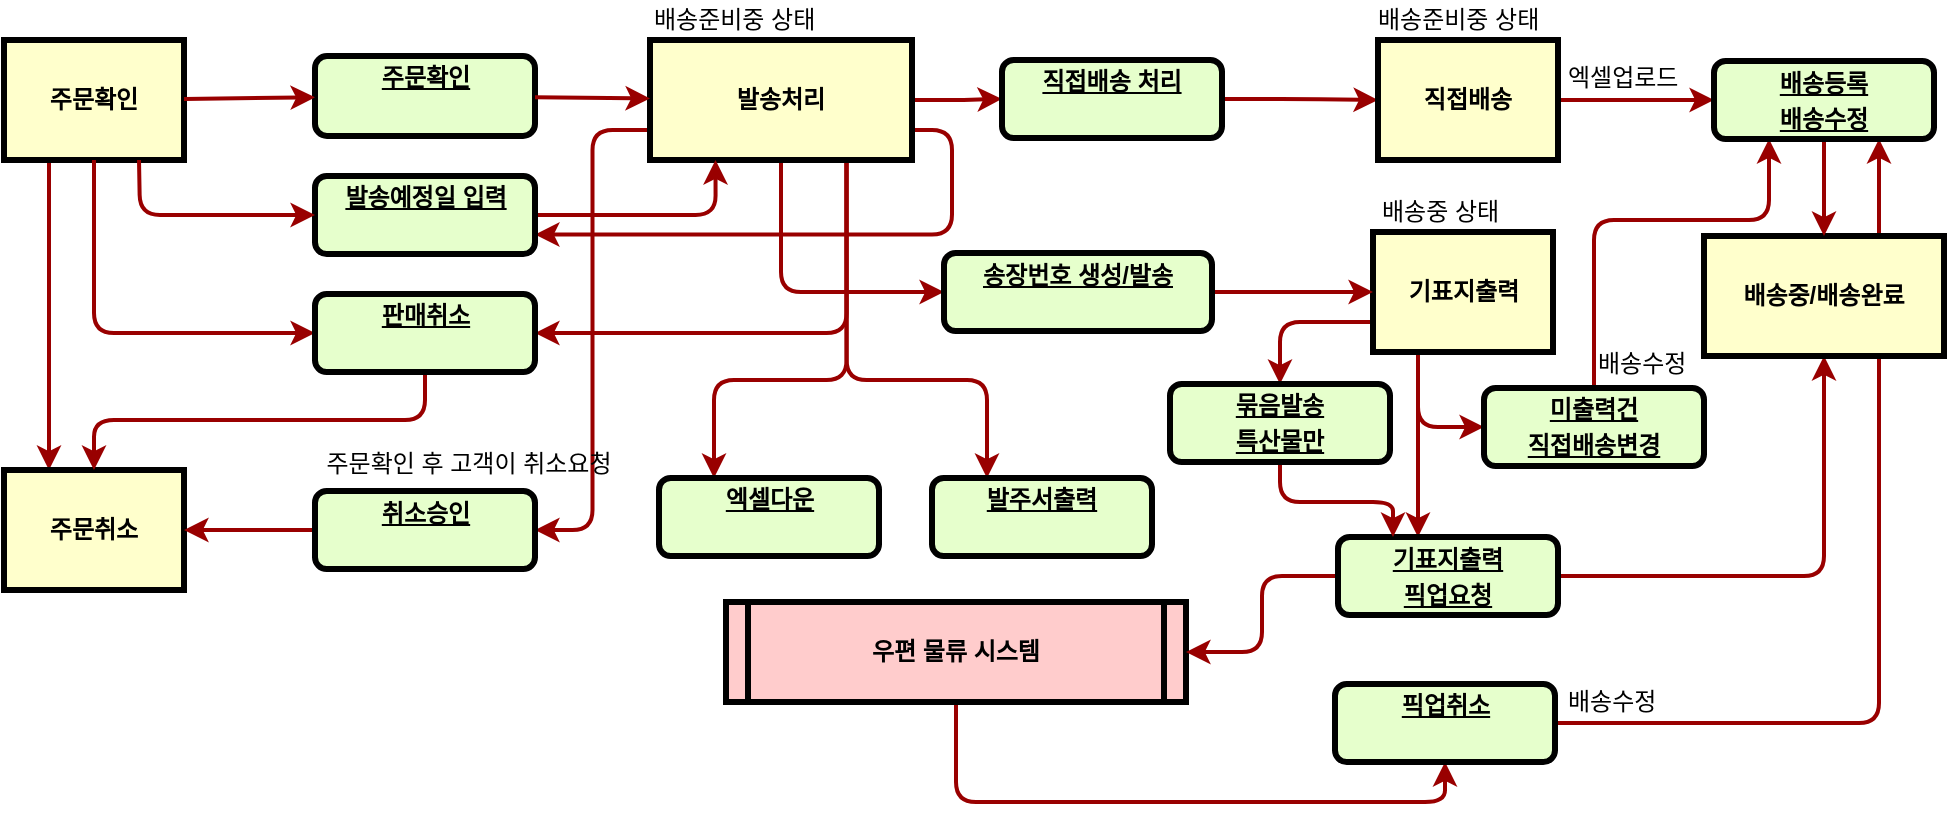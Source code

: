 <mxfile version="11.0.4" type="github"><diagram name="Page-1" id="c7558073-3199-34d8-9f00-42111426c3f3"><mxGraphModel dx="1422" dy="715" grid="1" gridSize="10" guides="1" tooltips="1" connect="1" arrows="1" fold="1" page="1" pageScale="1" pageWidth="826" pageHeight="1169" background="#ffffff" math="0" shadow="0"><root><mxCell id="0"/><mxCell id="1" parent="0"/><mxCell id="nNGcAi-yZG9pNtcUr5dK-130" style="edgeStyle=orthogonalEdgeStyle;rounded=1;orthogonalLoop=1;jettySize=auto;html=1;exitX=1;exitY=0.5;exitDx=0;exitDy=0;entryX=0.75;entryY=1;entryDx=0;entryDy=0;strokeColor=#990000;strokeWidth=2;" edge="1" parent="1" source="EwYn_cd6B115ygJJYq0A-139" target="EwYn_cd6B115ygJJYq0A-133"><mxGeometry relative="1" as="geometry"/></mxCell><mxCell id="nNGcAi-yZG9pNtcUr5dK-129" style="edgeStyle=orthogonalEdgeStyle;rounded=1;orthogonalLoop=1;jettySize=auto;html=1;exitX=0.5;exitY=0;exitDx=0;exitDy=0;entryX=0.25;entryY=1;entryDx=0;entryDy=0;strokeColor=#990000;strokeWidth=2;" edge="1" parent="1" source="nNGcAi-yZG9pNtcUr5dK-125" target="EwYn_cd6B115ygJJYq0A-133"><mxGeometry relative="1" as="geometry"><Array as="points"><mxPoint x="822" y="130"/><mxPoint x="910" y="130"/></Array></mxGeometry></mxCell><mxCell id="2" value="&lt;p style=&quot;margin: 4px 0px 0px ; text-align: center ; text-decoration: underline&quot;&gt;&lt;strong&gt;주문확인&lt;/strong&gt;&lt;/p&gt;&lt;p style=&quot;margin: 0px 0px 0px 8px&quot;&gt;&lt;/p&gt;" style="verticalAlign=middle;align=center;overflow=fill;fontSize=12;fontFamily=Helvetica;html=1;rounded=1;fontStyle=1;strokeWidth=3;fillColor=#E6FFCC" parent="1" vertex="1"><mxGeometry x="182.5" y="48" width="110" height="40" as="geometry"/></mxCell><mxCell id="EwYn_cd6B115ygJJYq0A-144" style="edgeStyle=orthogonalEdgeStyle;rounded=1;orthogonalLoop=1;jettySize=auto;html=1;exitX=1;exitY=0.5;exitDx=0;exitDy=0;entryX=0;entryY=0.5;entryDx=0;entryDy=0;strokeColor=#990000;strokeWidth=2;" parent="1" source="3" target="EwYn_cd6B115ygJJYq0A-103" edge="1"><mxGeometry relative="1" as="geometry"/></mxCell><mxCell id="EwYn_cd6B115ygJJYq0A-157" style="edgeStyle=orthogonalEdgeStyle;rounded=1;orthogonalLoop=1;jettySize=auto;html=1;exitX=0.5;exitY=1;exitDx=0;exitDy=0;entryX=0;entryY=0.5;entryDx=0;entryDy=0;strokeColor=#990000;strokeWidth=2;" parent="1" source="3" target="EwYn_cd6B115ygJJYq0A-106" edge="1"><mxGeometry relative="1" as="geometry"/></mxCell><mxCell id="EwYn_cd6B115ygJJYq0A-165" style="edgeStyle=orthogonalEdgeStyle;rounded=1;orthogonalLoop=1;jettySize=auto;html=1;exitX=0;exitY=0.75;exitDx=0;exitDy=0;entryX=1;entryY=0.5;entryDx=0;entryDy=0;strokeColor=#990000;strokeWidth=2;" parent="1" source="3" target="EwYn_cd6B115ygJJYq0A-120" edge="1"><mxGeometry relative="1" as="geometry"/></mxCell><mxCell id="nNGcAi-yZG9pNtcUr5dK-95" style="edgeStyle=orthogonalEdgeStyle;rounded=1;orthogonalLoop=1;jettySize=auto;html=1;exitX=0.75;exitY=1;exitDx=0;exitDy=0;entryX=1;entryY=0.5;entryDx=0;entryDy=0;strokeColor=#990000;strokeWidth=2;" edge="1" parent="1" source="3" target="EwYn_cd6B115ygJJYq0A-100"><mxGeometry relative="1" as="geometry"/></mxCell><mxCell id="nNGcAi-yZG9pNtcUr5dK-97" style="edgeStyle=orthogonalEdgeStyle;rounded=1;orthogonalLoop=1;jettySize=auto;html=1;exitX=1;exitY=0.75;exitDx=0;exitDy=0;entryX=1;entryY=0.75;entryDx=0;entryDy=0;strokeColor=#990000;strokeWidth=2;" edge="1" parent="1" source="3" target="6"><mxGeometry relative="1" as="geometry"/></mxCell><mxCell id="nNGcAi-yZG9pNtcUr5dK-112" style="edgeStyle=orthogonalEdgeStyle;rounded=1;orthogonalLoop=1;jettySize=auto;html=1;exitX=0.75;exitY=1;exitDx=0;exitDy=0;entryX=0.25;entryY=0;entryDx=0;entryDy=0;strokeColor=#990000;strokeWidth=2;" edge="1" parent="1" source="3" target="nNGcAi-yZG9pNtcUr5dK-105"><mxGeometry relative="1" as="geometry"><Array as="points"><mxPoint x="448" y="210"/><mxPoint x="382" y="210"/></Array></mxGeometry></mxCell><mxCell id="nNGcAi-yZG9pNtcUr5dK-113" style="edgeStyle=orthogonalEdgeStyle;rounded=1;orthogonalLoop=1;jettySize=auto;html=1;exitX=0.75;exitY=1;exitDx=0;exitDy=0;entryX=0.25;entryY=0;entryDx=0;entryDy=0;strokeColor=#990000;strokeWidth=2;" edge="1" parent="1" source="3" target="nNGcAi-yZG9pNtcUr5dK-104"><mxGeometry relative="1" as="geometry"><Array as="points"><mxPoint x="448" y="210"/><mxPoint x="519" y="210"/></Array></mxGeometry></mxCell><mxCell id="3" value="발송처리" style="whiteSpace=wrap;align=center;verticalAlign=middle;fontStyle=1;strokeWidth=3;fillColor=#FFFFCC" parent="1" vertex="1"><mxGeometry x="350" y="40" width="131" height="60" as="geometry"/></mxCell><mxCell id="nNGcAi-yZG9pNtcUr5dK-93" style="edgeStyle=orthogonalEdgeStyle;rounded=1;orthogonalLoop=1;jettySize=auto;html=1;exitX=0.25;exitY=1;exitDx=0;exitDy=0;entryX=0.25;entryY=0;entryDx=0;entryDy=0;strokeColor=#990000;strokeWidth=2;" edge="1" parent="1" source="4" target="14"><mxGeometry relative="1" as="geometry"/></mxCell><mxCell id="4" value="주문확인" style="whiteSpace=wrap;align=center;verticalAlign=middle;fontStyle=1;strokeWidth=3;fillColor=#FFFFCC" parent="1" vertex="1"><mxGeometry x="27" y="40" width="90" height="60" as="geometry"/></mxCell><mxCell id="EwYn_cd6B115ygJJYq0A-170" style="edgeStyle=orthogonalEdgeStyle;rounded=1;orthogonalLoop=1;jettySize=auto;html=1;exitX=0.5;exitY=1;exitDx=0;exitDy=0;entryX=0.5;entryY=1;entryDx=0;entryDy=0;strokeColor=#990000;strokeWidth=2;" parent="1" source="5" target="EwYn_cd6B115ygJJYq0A-139" edge="1"><mxGeometry relative="1" as="geometry"/></mxCell><mxCell id="5" value="우편 물류 시스템" style="shape=process;whiteSpace=wrap;align=center;verticalAlign=middle;size=0.048;fontStyle=1;strokeWidth=3;fillColor=#FFCCCC" parent="1" vertex="1"><mxGeometry x="388" y="321" width="230" height="50" as="geometry"/></mxCell><mxCell id="EwYn_cd6B115ygJJYq0A-163" style="edgeStyle=orthogonalEdgeStyle;rounded=1;orthogonalLoop=1;jettySize=auto;html=1;exitX=1;exitY=0.5;exitDx=0;exitDy=0;entryX=0.25;entryY=1;entryDx=0;entryDy=0;strokeColor=#990000;strokeWidth=2;" parent="1" source="6" target="3" edge="1"><mxGeometry relative="1" as="geometry"/></mxCell><mxCell id="6" value="&lt;p style=&quot;margin: 4px 0px 0px ; text-align: center ; text-decoration: underline&quot;&gt;&lt;strong&gt;발송예정일 입력&lt;/strong&gt;&lt;/p&gt;&lt;p style=&quot;margin: 0px 0px 0px 8px&quot;&gt;&lt;/p&gt;" style="verticalAlign=middle;align=center;overflow=fill;fontSize=12;fontFamily=Helvetica;html=1;rounded=1;fontStyle=1;strokeWidth=3;fillColor=#E6FFCC" parent="1" vertex="1"><mxGeometry x="182.5" y="108" width="110" height="39" as="geometry"/></mxCell><mxCell id="EwYn_cd6B115ygJJYq0A-160" style="edgeStyle=orthogonalEdgeStyle;rounded=1;orthogonalLoop=1;jettySize=auto;html=1;exitX=1;exitY=0.5;exitDx=0;exitDy=0;entryX=0.5;entryY=1;entryDx=0;entryDy=0;strokeColor=#990000;strokeWidth=2;" parent="1" source="EwYn_cd6B115ygJJYq0A-135" target="12" edge="1"><mxGeometry relative="1" as="geometry"/></mxCell><mxCell id="12" value="배송중/배송완료" style="whiteSpace=wrap;align=center;verticalAlign=middle;fontStyle=1;strokeWidth=3;fillColor=#FFFFCC" parent="1" vertex="1"><mxGeometry x="877" y="138" width="120" height="60" as="geometry"/></mxCell><mxCell id="14" value="주문취소" style="whiteSpace=wrap;align=center;verticalAlign=middle;fontStyle=1;strokeWidth=3;fillColor=#FFFFCC" parent="1" vertex="1"><mxGeometry x="27.0" y="255.0" width="90" height="60" as="geometry"/></mxCell><mxCell id="36" value="" style="edgeStyle=none;noEdgeStyle=1;strokeColor=#990000;strokeWidth=2" parent="1" source="2" target="3" edge="1"><mxGeometry width="100" height="100" relative="1" as="geometry"><mxPoint x="110" y="150" as="sourcePoint"/><mxPoint x="10" y="250" as="targetPoint"/></mxGeometry></mxCell><mxCell id="37" value="" style="edgeStyle=none;noEdgeStyle=1;strokeColor=#990000;strokeWidth=2" parent="1" source="4" target="2" edge="1"><mxGeometry width="100" height="100" relative="1" as="geometry"><mxPoint x="269" y="190" as="sourcePoint"/><mxPoint x="369" y="90" as="targetPoint"/></mxGeometry></mxCell><mxCell id="60" value="주문확인 후 고객이 취소요청" style="text;spacingTop=-5;align=center" parent="1" vertex="1"><mxGeometry x="219" y="243" width="81" height="20" as="geometry"/></mxCell><mxCell id="66" value="" style="edgeStyle=elbowEdgeStyle;elbow=vertical;strokeColor=#990000;strokeWidth=2;exitX=0.5;exitY=1;exitDx=0;exitDy=0;entryX=0.5;entryY=0;entryDx=0;entryDy=0;" parent="1" source="EwYn_cd6B115ygJJYq0A-100" target="14" edge="1"><mxGeometry width="100" height="100" relative="1" as="geometry"><mxPoint x="530" y="250" as="sourcePoint"/><mxPoint x="80" y="280" as="targetPoint"/><Array as="points"><mxPoint x="160" y="230"/></Array></mxGeometry></mxCell><mxCell id="77" value="" style="edgeStyle=elbowEdgeStyle;elbow=horizontal;strokeColor=#990000;strokeWidth=2;exitX=0.5;exitY=1;exitDx=0;exitDy=0;entryX=0;entryY=0.5;entryDx=0;entryDy=0;" parent="1" source="4" target="EwYn_cd6B115ygJJYq0A-100" edge="1"><mxGeometry width="100" height="100" relative="1" as="geometry"><mxPoint x="400" y="590" as="sourcePoint"/><mxPoint x="500" y="490" as="targetPoint"/><Array as="points"><mxPoint x="72" y="150"/></Array></mxGeometry></mxCell><mxCell id="89" value="" style="edgeStyle=elbowEdgeStyle;elbow=horizontal;strokeColor=#990000;strokeWidth=2;exitX=0.75;exitY=1;exitDx=0;exitDy=0;entryX=0;entryY=0.5;entryDx=0;entryDy=0;" parent="1" source="4" target="6" edge="1"><mxGeometry width="100" height="100" relative="1" as="geometry"><mxPoint x="60.0" y="510" as="sourcePoint"/><mxPoint x="95" y="160" as="targetPoint"/><Array as="points"><mxPoint x="95" y="140"/><mxPoint x="410" y="470"/></Array></mxGeometry></mxCell><mxCell id="93" value="" style="edgeStyle=elbowEdgeStyle;elbow=horizontal;strokeColor=#990000;strokeWidth=2;exitX=1;exitY=0.5;exitDx=0;exitDy=0;" parent="1" source="EwYn_cd6B115ygJJYq0A-103" edge="1"><mxGeometry width="100" height="100" relative="1" as="geometry"><mxPoint x="30" y="510" as="sourcePoint"/><mxPoint x="590" y="70" as="targetPoint"/><Array as="points"><mxPoint x="590" y="70"/><mxPoint x="220" y="470"/></Array></mxGeometry></mxCell><mxCell id="EwYn_cd6B115ygJJYq0A-100" value="&lt;p style=&quot;margin: 4px 0px 0px ; text-align: center ; text-decoration: underline&quot;&gt;&lt;strong&gt;판매취소&lt;/strong&gt;&lt;/p&gt;" style="verticalAlign=middle;align=center;overflow=fill;fontSize=12;fontFamily=Helvetica;html=1;rounded=1;fontStyle=1;strokeWidth=3;fillColor=#E6FFCC" parent="1" vertex="1"><mxGeometry x="182.5" y="167" width="110" height="39" as="geometry"/></mxCell><mxCell id="EwYn_cd6B115ygJJYq0A-168" style="edgeStyle=orthogonalEdgeStyle;rounded=1;orthogonalLoop=1;jettySize=auto;html=1;exitX=0.25;exitY=1;exitDx=0;exitDy=0;strokeColor=#990000;strokeWidth=2;" parent="1" source="EwYn_cd6B115ygJJYq0A-102" edge="1" target="EwYn_cd6B115ygJJYq0A-135"><mxGeometry relative="1" as="geometry"><mxPoint x="757" y="230" as="targetPoint"/><Array as="points"><mxPoint x="734" y="270"/><mxPoint x="734" y="270"/></Array></mxGeometry></mxCell><mxCell id="nNGcAi-yZG9pNtcUr5dK-122" style="edgeStyle=orthogonalEdgeStyle;rounded=1;orthogonalLoop=1;jettySize=auto;html=1;exitX=0;exitY=0.75;exitDx=0;exitDy=0;entryX=0.5;entryY=0;entryDx=0;entryDy=0;strokeColor=#990000;strokeWidth=2;" edge="1" parent="1" source="EwYn_cd6B115ygJJYq0A-102" target="nNGcAi-yZG9pNtcUr5dK-119"><mxGeometry relative="1" as="geometry"/></mxCell><mxCell id="nNGcAi-yZG9pNtcUr5dK-128" style="edgeStyle=orthogonalEdgeStyle;rounded=1;orthogonalLoop=1;jettySize=auto;html=1;exitX=0.25;exitY=1;exitDx=0;exitDy=0;entryX=0;entryY=0.5;entryDx=0;entryDy=0;strokeColor=#990000;strokeWidth=2;" edge="1" parent="1" source="EwYn_cd6B115ygJJYq0A-102" target="nNGcAi-yZG9pNtcUr5dK-125"><mxGeometry relative="1" as="geometry"/></mxCell><mxCell id="EwYn_cd6B115ygJJYq0A-102" value="기표지출력" style="whiteSpace=wrap;align=center;verticalAlign=middle;fontStyle=1;strokeWidth=3;fillColor=#FFFFCC" parent="1" vertex="1"><mxGeometry x="711.5" y="136" width="90" height="60" as="geometry"/></mxCell><mxCell id="EwYn_cd6B115ygJJYq0A-150" style="edgeStyle=orthogonalEdgeStyle;rounded=1;orthogonalLoop=1;jettySize=auto;html=1;exitX=1;exitY=0.5;exitDx=0;exitDy=0;strokeColor=#990000;strokeWidth=2;" parent="1" source="EwYn_cd6B115ygJJYq0A-103" target="EwYn_cd6B115ygJJYq0A-108" edge="1"><mxGeometry relative="1" as="geometry"/></mxCell><mxCell id="EwYn_cd6B115ygJJYq0A-103" value="&lt;p style=&quot;margin: 4px 0px 0px ; text-align: center ; text-decoration: underline&quot;&gt;&lt;strong&gt;직접배송 처리&lt;/strong&gt;&lt;/p&gt;" style="verticalAlign=middle;align=center;overflow=fill;fontSize=12;fontFamily=Helvetica;html=1;rounded=1;fontStyle=1;strokeWidth=3;fillColor=#E6FFCC" parent="1" vertex="1"><mxGeometry x="526" y="50" width="110" height="39" as="geometry"/></mxCell><mxCell id="EwYn_cd6B115ygJJYq0A-156" style="edgeStyle=orthogonalEdgeStyle;rounded=1;orthogonalLoop=1;jettySize=auto;html=1;exitX=1;exitY=0.5;exitDx=0;exitDy=0;entryX=0;entryY=0.5;entryDx=0;entryDy=0;strokeColor=#990000;strokeWidth=2;" parent="1" source="EwYn_cd6B115ygJJYq0A-106" target="EwYn_cd6B115ygJJYq0A-102" edge="1"><mxGeometry relative="1" as="geometry"/></mxCell><mxCell id="EwYn_cd6B115ygJJYq0A-106" value="&lt;p style=&quot;margin: 4px 0px 0px ; text-align: center ; text-decoration: underline&quot;&gt;&lt;strong&gt;송장번호 생성/발송&lt;/strong&gt;&lt;/p&gt;" style="verticalAlign=middle;align=center;overflow=fill;fontSize=12;fontFamily=Helvetica;html=1;rounded=1;fontStyle=1;strokeWidth=3;fillColor=#E6FFCC" parent="1" vertex="1"><mxGeometry x="497" y="146.5" width="134" height="39" as="geometry"/></mxCell><mxCell id="EwYn_cd6B115ygJJYq0A-153" style="edgeStyle=orthogonalEdgeStyle;rounded=1;orthogonalLoop=1;jettySize=auto;html=1;exitX=1;exitY=0.5;exitDx=0;exitDy=0;entryX=0;entryY=0.5;entryDx=0;entryDy=0;strokeColor=#990000;strokeWidth=2;" parent="1" source="EwYn_cd6B115ygJJYq0A-108" target="EwYn_cd6B115ygJJYq0A-133" edge="1"><mxGeometry relative="1" as="geometry"/></mxCell><mxCell id="EwYn_cd6B115ygJJYq0A-108" value="직접배송" style="whiteSpace=wrap;align=center;verticalAlign=middle;fontStyle=1;strokeWidth=3;fillColor=#FFFFCC" parent="1" vertex="1"><mxGeometry x="714" y="40" width="90" height="60" as="geometry"/></mxCell><mxCell id="EwYn_cd6B115ygJJYq0A-164" style="edgeStyle=orthogonalEdgeStyle;rounded=1;orthogonalLoop=1;jettySize=auto;html=1;exitX=0;exitY=0.5;exitDx=0;exitDy=0;entryX=1;entryY=0.5;entryDx=0;entryDy=0;strokeColor=#990000;strokeWidth=2;" parent="1" source="EwYn_cd6B115ygJJYq0A-120" target="14" edge="1"><mxGeometry relative="1" as="geometry"/></mxCell><mxCell id="EwYn_cd6B115ygJJYq0A-120" value="&lt;p style=&quot;margin: 4px 0px 0px ; text-align: center ; text-decoration: underline&quot;&gt;&lt;strong&gt;취소승인&lt;/strong&gt;&lt;/p&gt;" style="verticalAlign=middle;align=center;overflow=fill;fontSize=12;fontFamily=Helvetica;html=1;rounded=1;fontStyle=1;strokeWidth=3;fillColor=#E6FFCC" parent="1" vertex="1"><mxGeometry x="182.5" y="265.5" width="110" height="39" as="geometry"/></mxCell><mxCell id="EwYn_cd6B115ygJJYq0A-154" style="edgeStyle=orthogonalEdgeStyle;rounded=1;orthogonalLoop=1;jettySize=auto;html=1;exitX=0.5;exitY=1;exitDx=0;exitDy=0;entryX=0.5;entryY=0;entryDx=0;entryDy=0;strokeColor=#990000;strokeWidth=2;" parent="1" source="EwYn_cd6B115ygJJYq0A-133" target="12" edge="1"><mxGeometry relative="1" as="geometry"/></mxCell><mxCell id="EwYn_cd6B115ygJJYq0A-133" value="&lt;p style=&quot;margin: 4px 0px 0px ; text-align: center ; text-decoration: underline&quot;&gt;&lt;strong&gt;배송등록&lt;/strong&gt;&lt;/p&gt;&lt;p style=&quot;margin: 4px 0px 0px ; text-align: center ; text-decoration: underline&quot;&gt;&lt;strong&gt;배송수정&lt;/strong&gt;&lt;/p&gt;" style="verticalAlign=middle;align=center;overflow=fill;fontSize=12;fontFamily=Helvetica;html=1;rounded=1;fontStyle=1;strokeWidth=3;fillColor=#E6FFCC" parent="1" vertex="1"><mxGeometry x="882" y="50.5" width="110" height="39" as="geometry"/></mxCell><mxCell id="EwYn_cd6B115ygJJYq0A-162" style="edgeStyle=orthogonalEdgeStyle;rounded=1;orthogonalLoop=1;jettySize=auto;html=1;exitX=0;exitY=0.5;exitDx=0;exitDy=0;strokeColor=#990000;strokeWidth=2;" parent="1" source="EwYn_cd6B115ygJJYq0A-135" target="5" edge="1"><mxGeometry relative="1" as="geometry"/></mxCell><mxCell id="EwYn_cd6B115ygJJYq0A-135" value="&lt;p style=&quot;margin: 4px 0px 0px ; text-align: center ; text-decoration: underline&quot;&gt;&lt;strong&gt;기표지출력&lt;/strong&gt;&lt;/p&gt;&lt;p style=&quot;margin: 4px 0px 0px ; text-align: center ; text-decoration: underline&quot;&gt;픽업요청&lt;/p&gt;" style="verticalAlign=middle;align=center;overflow=fill;fontSize=12;fontFamily=Helvetica;html=1;rounded=1;fontStyle=1;strokeWidth=3;fillColor=#E6FFCC" parent="1" vertex="1"><mxGeometry x="694" y="288.5" width="110" height="39" as="geometry"/></mxCell><mxCell id="EwYn_cd6B115ygJJYq0A-139" value="&lt;p style=&quot;margin: 4px 0px 0px ; text-align: center ; text-decoration: underline&quot;&gt;&lt;strong&gt;픽업취소&lt;/strong&gt;&lt;/p&gt;" style="verticalAlign=middle;align=center;overflow=fill;fontSize=12;fontFamily=Helvetica;html=1;rounded=1;fontStyle=1;strokeWidth=3;fillColor=#E6FFCC" parent="1" vertex="1"><mxGeometry x="692.5" y="362" width="110" height="39" as="geometry"/></mxCell><mxCell id="EwYn_cd6B115ygJJYq0A-172" value="배송준비중 상태" style="text;html=1;resizable=0;points=[];autosize=1;align=left;verticalAlign=top;spacingTop=-4;" parent="1" vertex="1"><mxGeometry x="350" y="20" width="100" height="20" as="geometry"/></mxCell><mxCell id="EwYn_cd6B115ygJJYq0A-173" value="배송준비중 상태" style="text;html=1;resizable=0;points=[];autosize=1;align=left;verticalAlign=top;spacingTop=-4;" parent="1" vertex="1"><mxGeometry x="711.5" y="20" width="100" height="20" as="geometry"/></mxCell><mxCell id="EwYn_cd6B115ygJJYq0A-174" value="배송중 상태" style="text;html=1;resizable=0;points=[];autosize=1;align=left;verticalAlign=top;spacingTop=-4;" parent="1" vertex="1"><mxGeometry x="714" y="116" width="80" height="20" as="geometry"/></mxCell><mxCell id="nNGcAi-yZG9pNtcUr5dK-104" value="&lt;p style=&quot;margin: 4px 0px 0px ; text-align: center ; text-decoration: underline&quot;&gt;&lt;strong&gt;발주서출력&lt;/strong&gt;&lt;/p&gt;" style="verticalAlign=middle;align=center;overflow=fill;fontSize=12;fontFamily=Helvetica;html=1;rounded=1;fontStyle=1;strokeWidth=3;fillColor=#E6FFCC" vertex="1" parent="1"><mxGeometry x="491" y="259" width="110" height="39" as="geometry"/></mxCell><mxCell id="nNGcAi-yZG9pNtcUr5dK-105" value="&lt;p style=&quot;margin: 4px 0px 0px ; text-align: center ; text-decoration: underline&quot;&gt;&lt;strong&gt;엑셀다운&lt;/strong&gt;&lt;/p&gt;" style="verticalAlign=middle;align=center;overflow=fill;fontSize=12;fontFamily=Helvetica;html=1;rounded=1;fontStyle=1;strokeWidth=3;fillColor=#E6FFCC" vertex="1" parent="1"><mxGeometry x="354.5" y="259" width="110" height="39" as="geometry"/></mxCell><mxCell id="nNGcAi-yZG9pNtcUr5dK-118" value="엑셀업로드" style="text;html=1;resizable=0;points=[];autosize=1;align=left;verticalAlign=top;spacingTop=-4;" vertex="1" parent="1"><mxGeometry x="807" y="49" width="80" height="20" as="geometry"/></mxCell><mxCell id="nNGcAi-yZG9pNtcUr5dK-123" style="edgeStyle=orthogonalEdgeStyle;rounded=1;orthogonalLoop=1;jettySize=auto;html=1;exitX=0.5;exitY=1;exitDx=0;exitDy=0;entryX=0.25;entryY=0;entryDx=0;entryDy=0;strokeColor=#990000;strokeWidth=2;" edge="1" parent="1" source="nNGcAi-yZG9pNtcUr5dK-119" target="EwYn_cd6B115ygJJYq0A-135"><mxGeometry relative="1" as="geometry"/></mxCell><mxCell id="nNGcAi-yZG9pNtcUr5dK-119" value="&lt;p style=&quot;margin: 4px 0px 0px ; text-align: center ; text-decoration: underline&quot;&gt;&lt;strong&gt;묶음발송&lt;/strong&gt;&lt;/p&gt;&lt;p style=&quot;margin: 4px 0px 0px ; text-align: center ; text-decoration: underline&quot;&gt;&lt;strong&gt;특산물만&lt;/strong&gt;&lt;/p&gt;" style="verticalAlign=middle;align=center;overflow=fill;fontSize=12;fontFamily=Helvetica;html=1;rounded=1;fontStyle=1;strokeWidth=3;fillColor=#E6FFCC" vertex="1" parent="1"><mxGeometry x="610" y="212" width="110" height="39" as="geometry"/></mxCell><mxCell id="nNGcAi-yZG9pNtcUr5dK-125" value="&lt;p style=&quot;margin: 4px 0px 0px ; text-align: center ; text-decoration: underline&quot;&gt;미출력건&lt;/p&gt;&lt;p style=&quot;margin: 4px 0px 0px ; text-align: center ; text-decoration: underline&quot;&gt;직접배송변경&lt;/p&gt;" style="verticalAlign=middle;align=center;overflow=fill;fontSize=12;fontFamily=Helvetica;html=1;rounded=1;fontStyle=1;strokeWidth=3;fillColor=#E6FFCC" vertex="1" parent="1"><mxGeometry x="767" y="214" width="110" height="39" as="geometry"/></mxCell><mxCell id="nNGcAi-yZG9pNtcUr5dK-131" value="배송수정" style="text;html=1;resizable=0;points=[];autosize=1;align=left;verticalAlign=top;spacingTop=-4;" vertex="1" parent="1"><mxGeometry x="822" y="192" width="60" height="20" as="geometry"/></mxCell><mxCell id="nNGcAi-yZG9pNtcUr5dK-132" value="배송수정" style="text;html=1;resizable=0;points=[];autosize=1;align=left;verticalAlign=top;spacingTop=-4;" vertex="1" parent="1"><mxGeometry x="807" y="361" width="60" height="20" as="geometry"/></mxCell></root></mxGraphModel></diagram></mxfile>